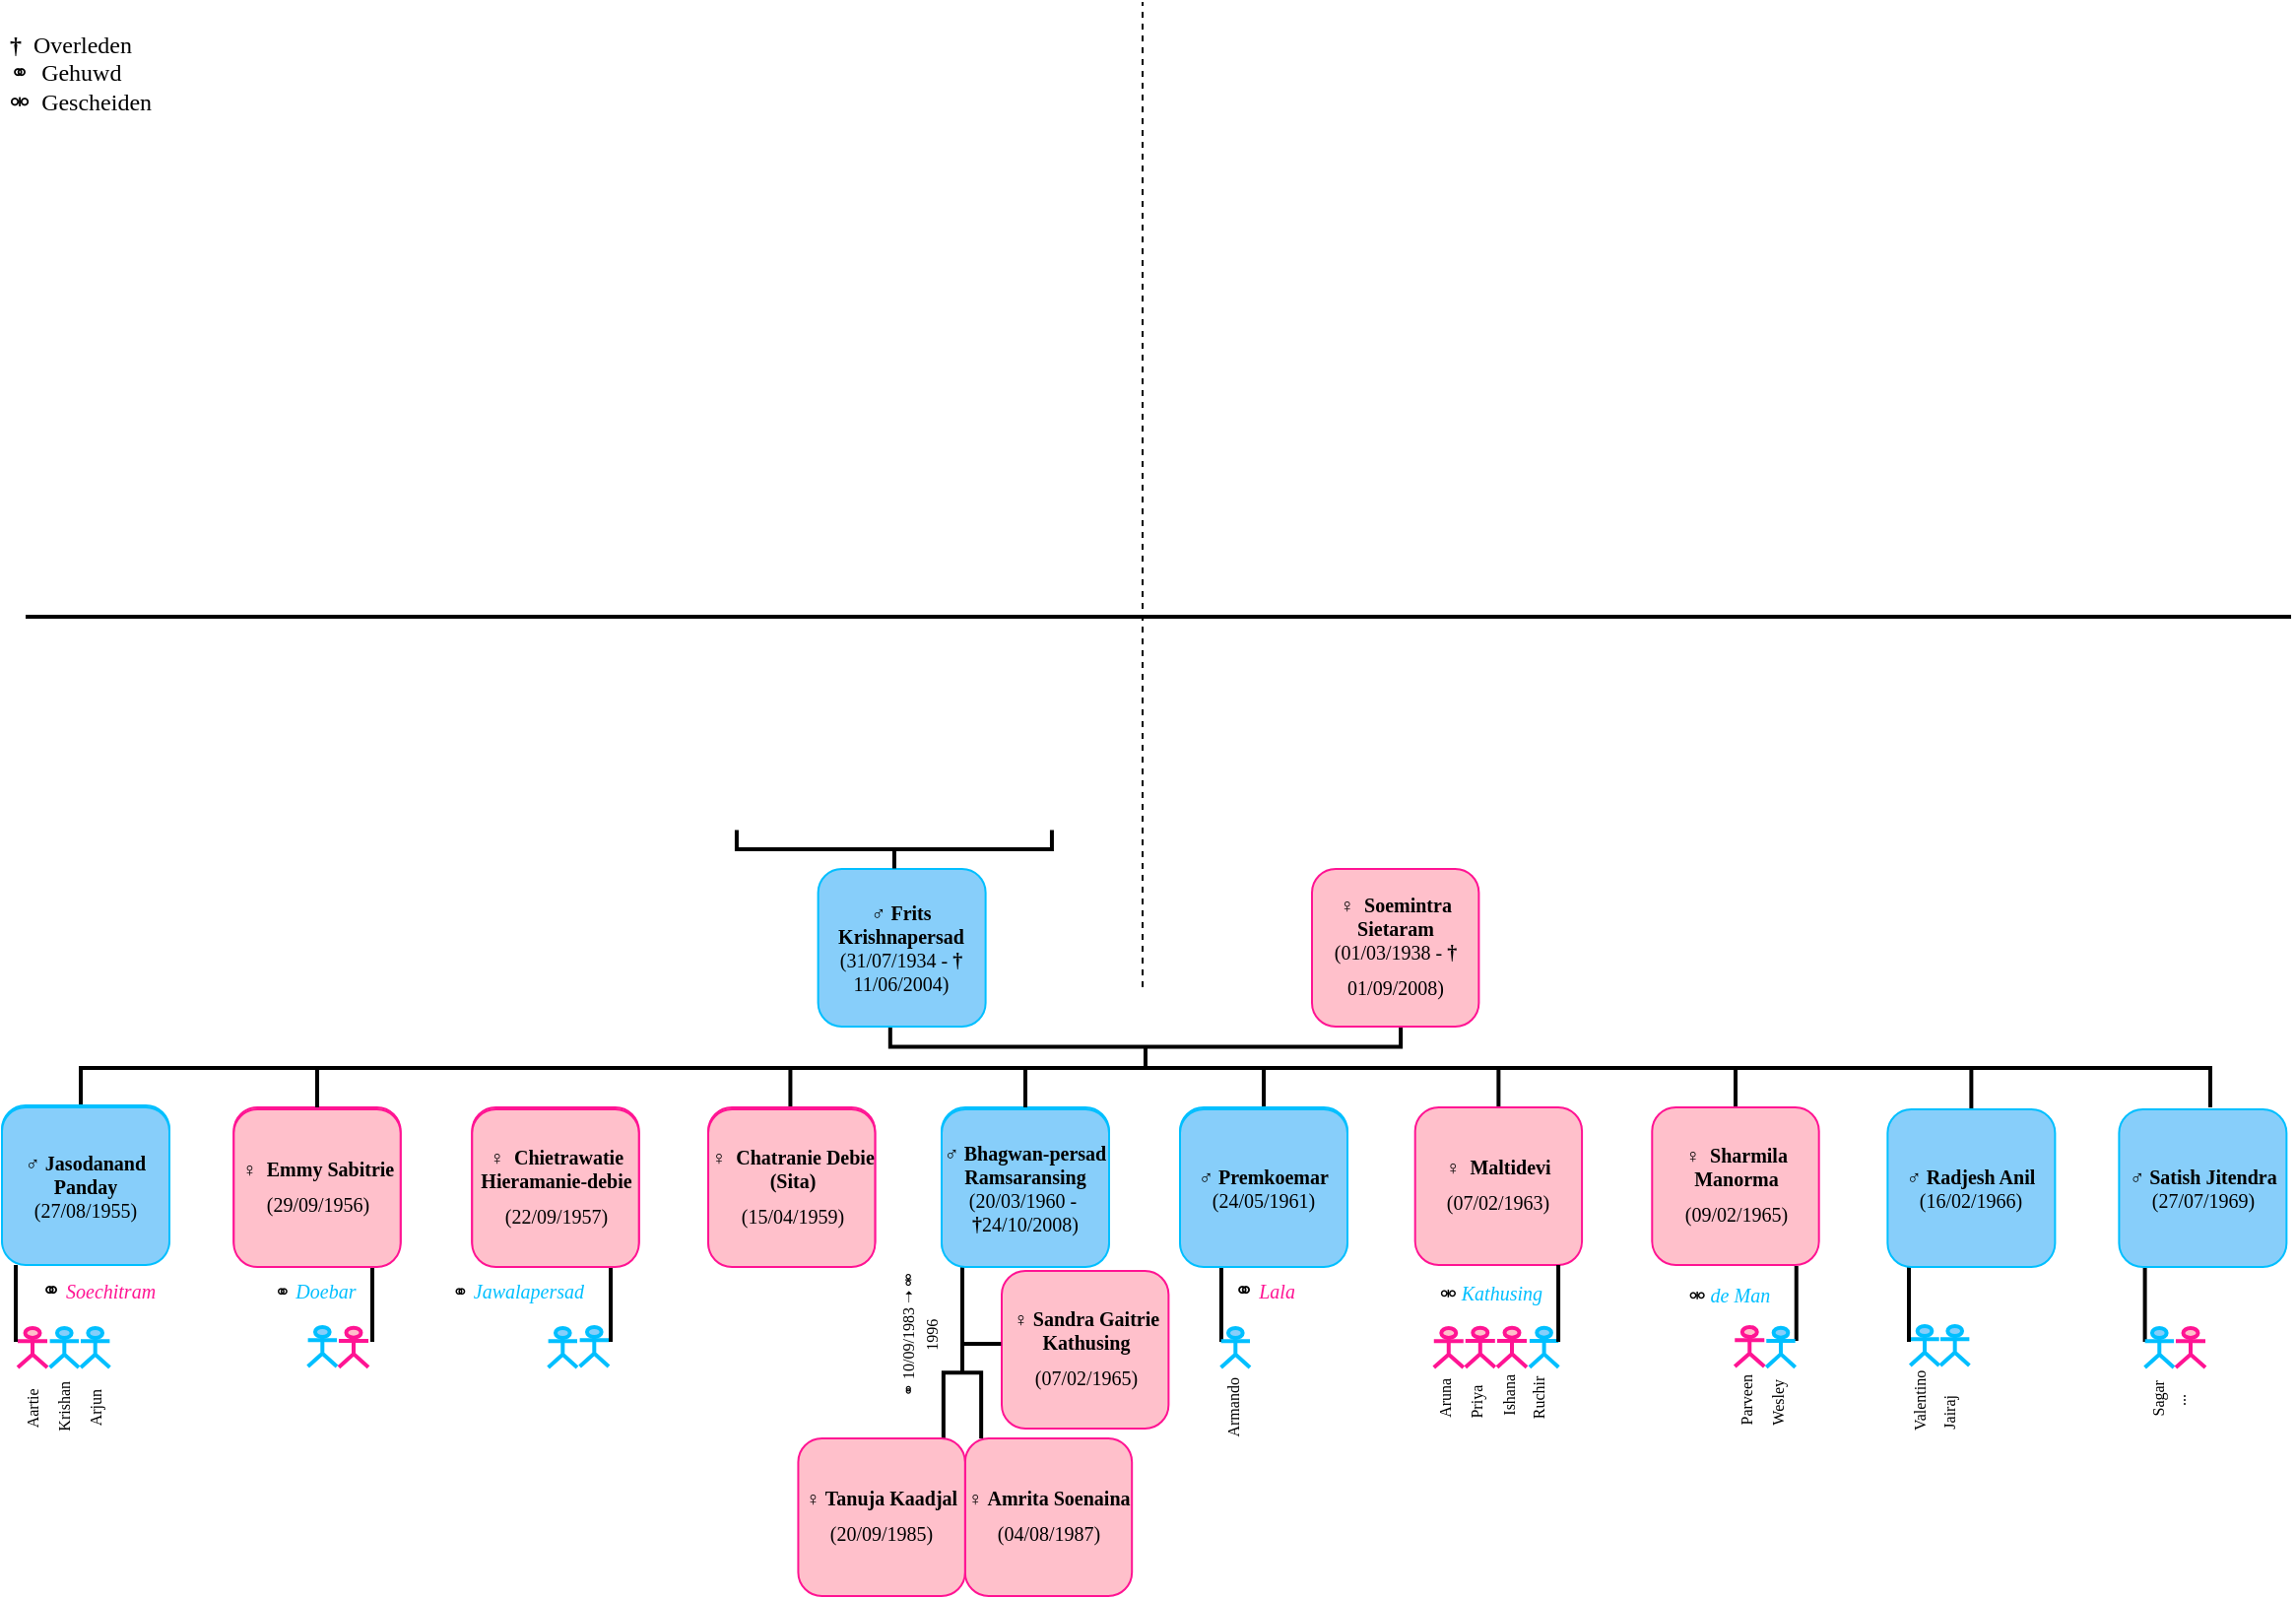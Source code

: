 <mxfile version="20.2.5" type="github">
  <diagram id="rOnu4m4wpNYvQQLBcM4Z" name="Pagina-1">
    <mxGraphModel dx="813" dy="430" grid="1" gridSize="10" guides="1" tooltips="1" connect="1" arrows="1" fold="1" page="1" pageScale="1" pageWidth="1169" pageHeight="827" math="0" shadow="0">
      <root>
        <mxCell id="0" />
        <mxCell id="1" parent="0" />
        <mxCell id="ty9AIXr6qEYBbn31aFN4-2" value="" style="endArrow=none;dashed=1;html=1;rounded=0;startArrow=none;" parent="1" edge="1">
          <mxGeometry width="50" height="50" relative="1" as="geometry">
            <mxPoint x="580" y="500" as="sourcePoint" />
            <mxPoint x="580" as="targetPoint" />
          </mxGeometry>
        </mxCell>
        <mxCell id="msFj-xzoxHvCmX-C848p-1" value="&lt;div&gt;&lt;font style=&quot;font-size: 10px;&quot;&gt;♀ &lt;b&gt;Amrita Soenaina&lt;br&gt;&lt;/b&gt;&lt;/font&gt;&lt;/div&gt;&lt;div&gt;&lt;font style=&quot;font-size: 10px;&quot; size=&quot;3&quot;&gt;(04/08/1987)&lt;/font&gt;&lt;font size=&quot;3&quot;&gt;&lt;i&gt;&lt;br&gt;&lt;/i&gt;&lt;/font&gt;&lt;/div&gt;" style="rounded=1;whiteSpace=wrap;html=1;fillColor=#FFC0CB;strokeColor=#FF1493;fillStyle=auto;fontFamily=Verdana;fontSize=10;fontColor=#000000;" vertex="1" parent="1">
          <mxGeometry x="489.9" y="729" width="84.69" height="80" as="geometry" />
        </mxCell>
        <mxCell id="msFj-xzoxHvCmX-C848p-3" value="&lt;div&gt;&lt;font style=&quot;font-size: 10px;&quot;&gt;♀ &lt;b&gt;Sandra Gaitrie Kathusing&lt;br&gt;&lt;/b&gt;&lt;/font&gt;&lt;/div&gt;&lt;div&gt;&lt;font style=&quot;font-size: 10px;&quot; size=&quot;3&quot;&gt;(07/02/1965)&lt;/font&gt;&lt;font size=&quot;3&quot;&gt;&lt;i&gt;&lt;br&gt;&lt;/i&gt;&lt;/font&gt;&lt;/div&gt;" style="rounded=1;whiteSpace=wrap;html=1;fillColor=#FFC0CB;strokeColor=#FF1493;fillStyle=auto;fontFamily=Verdana;fontSize=10;fontColor=#000000;" vertex="1" parent="1">
          <mxGeometry x="508.5" y="644" width="84.69" height="80" as="geometry" />
        </mxCell>
        <mxCell id="msFj-xzoxHvCmX-C848p-4" value="&lt;div&gt;&lt;font style=&quot;font-size: 10px;&quot; face=&quot;Verdana&quot;&gt;♂ &lt;b&gt;Bhagwan-persad Ramsaransing&lt;/b&gt;&lt;br&gt;&lt;/font&gt;&lt;/div&gt;&lt;div&gt;&lt;font style=&quot;font-size: 10px;&quot; face=&quot;Verdana&quot;&gt;(20/03/1960 -&amp;nbsp; &lt;/font&gt;&lt;font style=&quot;font-size: 10px;&quot; face=&quot;Verdana&quot;&gt;&lt;font style=&quot;font-size: 10px;&quot; size=&quot;3&quot;&gt;&lt;b&gt;†&lt;/b&gt;24/10/2008&lt;/font&gt;)&lt;/font&gt;&lt;/div&gt;" style="rounded=1;whiteSpace=wrap;html=1;fillStyle=auto;strokeColor=#00BFFF;fillColor=#87CEFA;gradientColor=none;fontFamily=Verdana;fontSize=10;fontColor=#000000;" vertex="1" parent="1">
          <mxGeometry x="478" y="561" width="85" height="80" as="geometry" />
        </mxCell>
        <UserObject label="&lt;font style=&quot;font-size: 8px;&quot;&gt;&lt;span lang=&quot;EN-US&quot;&gt;⚭ 10/09/1983 &lt;/span&gt;&lt;span lang=&quot;EN-US&quot;&gt;➝ &lt;/span&gt;&lt;span lang=&quot;EN-US&quot;&gt;&lt;span lang=&quot;EN-US&quot;&gt;⚮ 1996&lt;br&gt;&lt;/span&gt;&lt;/span&gt;&lt;/font&gt;" placeholders="1" name="Variable" id="msFj-xzoxHvCmX-C848p-5">
          <mxCell style="text;html=1;strokeColor=none;fillColor=none;align=center;verticalAlign=middle;whiteSpace=wrap;overflow=hidden;fillStyle=auto;fontFamily=Verdana;fontSize=10;opacity=50;fontColor=#000000;rotation=-90;" vertex="1" parent="1">
            <mxGeometry x="426.34" y="659.5" width="79.16" height="33" as="geometry" />
          </mxCell>
        </UserObject>
        <mxCell id="msFj-xzoxHvCmX-C848p-6" value="&lt;div&gt;&lt;font style=&quot;font-size: 10px;&quot;&gt;♀&amp;nbsp; &lt;b&gt;Emmy Sabitrie&lt;br&gt;&lt;/b&gt;&lt;/font&gt;&lt;/div&gt;&lt;div&gt;&lt;font style=&quot;font-size: 10px;&quot; size=&quot;3&quot;&gt;(29/09/1956)&lt;/font&gt;&lt;font size=&quot;3&quot;&gt;&lt;i&gt;&lt;br&gt;&lt;/i&gt;&lt;/font&gt;&lt;/div&gt;" style="rounded=1;whiteSpace=wrap;html=1;fillColor=#FFC0CB;strokeColor=#FF1493;fillStyle=auto;fontFamily=Verdana;fontSize=10;fontColor=#000000;" vertex="1" parent="1">
          <mxGeometry x="118.66" y="561" width="84.69" height="80" as="geometry" />
        </mxCell>
        <mxCell id="msFj-xzoxHvCmX-C848p-9" value="&lt;div style=&quot;font-size: 12px;&quot; align=&quot;left&quot;&gt;&lt;font style=&quot;font-size: 12px;&quot; face=&quot;Verdana&quot;&gt;&lt;b&gt;†&lt;span style=&quot;&quot;&gt; &lt;/span&gt;&lt;/b&gt;&lt;/font&gt;&lt;font style=&quot;font-size: 12px;&quot;&gt;&lt;span style=&quot;&quot;&gt; &lt;/span&gt;&lt;span style=&quot;white-space: pre;&quot;&gt; &lt;/span&gt;Overleden&lt;/font&gt;&lt;/div&gt;&lt;div style=&quot;font-size: 12px;&quot; align=&quot;left&quot;&gt;&lt;font style=&quot;font-size: 12px;&quot;&gt;&lt;span lang=&quot;EN-US&quot;&gt;⚭&lt;span style=&quot;&quot;&gt; &lt;/span&gt;&lt;/span&gt;&lt;span style=&quot;white-space: pre;&quot;&gt; &lt;/span&gt;Gehuwd&lt;/font&gt;&lt;/div&gt;&lt;div style=&quot;font-size: 12px;&quot; align=&quot;left&quot;&gt;&lt;font style=&quot;font-size: 12px;&quot;&gt;&lt;font style=&quot;font-size: 12px;&quot;&gt;&lt;span lang=&quot;EN-US&quot;&gt;&lt;span lang=&quot;EN-US&quot;&gt;⚮ &lt;/span&gt;&lt;/span&gt;&lt;/font&gt;&lt;span style=&quot;white-space: pre;&quot;&gt; &lt;/span&gt;Gescheiden&lt;br&gt;&lt;/font&gt;&lt;/div&gt;" style="text;html=1;strokeColor=none;fillColor=none;align=left;verticalAlign=middle;whiteSpace=wrap;rounded=0;fillStyle=auto;fontFamily=Verdana;fontSize=8;fontColor=#000000;" vertex="1" parent="1">
          <mxGeometry x="3.01" y="6" width="110.64" height="60" as="geometry" />
        </mxCell>
        <mxCell id="msFj-xzoxHvCmX-C848p-10" value="&lt;div align=&quot;center&quot;&gt;&lt;br&gt;&lt;/div&gt;" style="shape=umlActor;verticalLabelPosition=bottom;verticalAlign=top;html=1;outlineConnect=0;fillStyle=auto;fontFamily=Verdana;fontSize=10;fontColor=#000000;strokeColor=#00BFFF;strokeWidth=2;fillColor=#87CEFA;gradientColor=none;align=center;" vertex="1" parent="1">
          <mxGeometry x="969.66" y="672" width="14.69" height="20" as="geometry" />
        </mxCell>
        <mxCell id="msFj-xzoxHvCmX-C848p-12" value="" style="shape=umlActor;verticalLabelPosition=bottom;verticalAlign=top;html=1;outlineConnect=0;fillStyle=auto;fontFamily=Verdana;fontSize=10;fontColor=#000000;strokeColor=#FF1493;strokeWidth=2;fillColor=#FFC0CB;gradientColor=none;" vertex="1" parent="1">
          <mxGeometry x="880.63" y="672.5" width="15.01" height="20" as="geometry" />
        </mxCell>
        <mxCell id="msFj-xzoxHvCmX-C848p-13" value="" style="strokeWidth=2;html=1;shape=mxgraph.flowchart.annotation_2;align=left;labelPosition=right;pointerEvents=1;fillStyle=auto;fontFamily=Verdana;fontSize=10;fillColor=#87CEFA;gradientColor=none;rotation=-90;" vertex="1" parent="1">
          <mxGeometry x="571.72" y="400.72" width="19.52" height="259.15" as="geometry" />
        </mxCell>
        <mxCell id="msFj-xzoxHvCmX-C848p-14" value="" style="line;strokeWidth=2;direction=south;html=1;fillStyle=auto;fontFamily=Verdana;fontSize=10;fillColor=#87CEFA;gradientColor=none;fontColor=#000000;" vertex="1" parent="1">
          <mxGeometry x="36.0" y="540" width="10" height="21" as="geometry" />
        </mxCell>
        <mxCell id="msFj-xzoxHvCmX-C848p-17" value="" style="line;strokeWidth=2;html=1;fillStyle=auto;fontFamily=Verdana;fontSize=10;fillColor=#87CEFA;gradientColor=none;" vertex="1" parent="1">
          <mxGeometry x="41" y="539" width="1080" height="4" as="geometry" />
        </mxCell>
        <mxCell id="msFj-xzoxHvCmX-C848p-18" value="&lt;div&gt;&lt;font style=&quot;font-size: 10px;&quot; face=&quot;Verdana&quot;&gt;♂ &lt;b&gt;Jasodanand Panday&lt;/b&gt;&lt;br&gt;&lt;/font&gt;&lt;/div&gt;&lt;div&gt;&lt;font style=&quot;font-size: 10px;&quot; face=&quot;Verdana&quot;&gt;(27/08/1955&lt;/font&gt;&lt;font style=&quot;font-size: 10px;&quot; face=&quot;Verdana&quot;&gt;)&lt;/font&gt;&lt;/div&gt;" style="rounded=1;whiteSpace=wrap;html=1;fillStyle=auto;strokeColor=#00BFFF;fillColor=#87CEFA;gradientColor=none;fontFamily=Verdana;fontSize=10;fontColor=#000000;" vertex="1" parent="1">
          <mxGeometry x="1.0" y="560" width="85" height="80" as="geometry" />
        </mxCell>
        <mxCell id="msFj-xzoxHvCmX-C848p-19" value="" style="line;strokeWidth=2;direction=south;html=1;fillStyle=auto;fontFamily=Verdana;fontSize=10;fillColor=#87CEFA;gradientColor=none;fontColor=#000000;" vertex="1" parent="1">
          <mxGeometry x="1117" y="540" width="10" height="21" as="geometry" />
        </mxCell>
        <mxCell id="msFj-xzoxHvCmX-C848p-20" value="" style="line;strokeWidth=2;direction=south;html=1;fillStyle=auto;fontFamily=Verdana;fontSize=10;fillColor=#87CEFA;gradientColor=none;fontColor=#000000;" vertex="1" parent="1">
          <mxGeometry x="156" y="540" width="10" height="21" as="geometry" />
        </mxCell>
        <mxCell id="msFj-xzoxHvCmX-C848p-21" value="" style="line;strokeWidth=2;direction=south;html=1;fillStyle=auto;fontFamily=Verdana;fontSize=10;fillColor=#87CEFA;gradientColor=none;fontColor=#000000;" vertex="1" parent="1">
          <mxGeometry x="275" y="601" width="10" height="21" as="geometry" />
        </mxCell>
        <mxCell id="msFj-xzoxHvCmX-C848p-22" value="&lt;div&gt;&lt;font style=&quot;font-size: 10px;&quot;&gt;♀&amp;nbsp; &lt;b&gt;Chietrawatie Hieramanie-debie&lt;br&gt;&lt;/b&gt;&lt;/font&gt;&lt;/div&gt;&lt;div&gt;&lt;font style=&quot;font-size: 10px;&quot; size=&quot;3&quot;&gt;(22/09/1957)&lt;/font&gt;&lt;font size=&quot;3&quot;&gt;&lt;i&gt;&lt;br&gt;&lt;/i&gt;&lt;/font&gt;&lt;/div&gt;" style="rounded=1;whiteSpace=wrap;html=1;fillColor=#FFC0CB;strokeColor=#FF1493;fillStyle=auto;fontFamily=Verdana;fontSize=10;fontColor=#000000;" vertex="1" parent="1">
          <mxGeometry x="239.65" y="561" width="84.69" height="80" as="geometry" />
        </mxCell>
        <mxCell id="msFj-xzoxHvCmX-C848p-23" value="" style="line;strokeWidth=2;direction=south;html=1;fillStyle=auto;fontFamily=Verdana;fontSize=10;fillColor=#87CEFA;gradientColor=none;fontColor=#000000;" vertex="1" parent="1">
          <mxGeometry x="396.21" y="542" width="10" height="21" as="geometry" />
        </mxCell>
        <mxCell id="msFj-xzoxHvCmX-C848p-24" value="&lt;div&gt;&lt;font style=&quot;font-size: 10px;&quot;&gt;♀&amp;nbsp; &lt;b&gt;Chatranie Debie (Sita)&lt;br&gt;&lt;/b&gt;&lt;/font&gt;&lt;/div&gt;&lt;div&gt;&lt;font style=&quot;font-size: 10px;&quot; size=&quot;3&quot;&gt;(15/04/1959)&lt;/font&gt;&lt;font size=&quot;3&quot;&gt;&lt;i&gt;&lt;br&gt;&lt;/i&gt;&lt;/font&gt;&lt;/div&gt;" style="rounded=1;whiteSpace=wrap;html=1;fillColor=#FFC0CB;strokeColor=#FF1493;fillStyle=auto;fontFamily=Verdana;fontSize=10;fontColor=#000000;" vertex="1" parent="1">
          <mxGeometry x="359.52" y="561" width="84.69" height="80" as="geometry" />
        </mxCell>
        <mxCell id="msFj-xzoxHvCmX-C848p-25" value="" style="line;strokeWidth=2;direction=south;html=1;fillStyle=auto;fontFamily=Verdana;fontSize=10;fillColor=#87CEFA;gradientColor=none;fontColor=#000000;" vertex="1" parent="1">
          <mxGeometry x="515.5" y="540" width="10" height="21" as="geometry" />
        </mxCell>
        <mxCell id="msFj-xzoxHvCmX-C848p-26" value="" style="line;strokeWidth=2;direction=south;html=1;fillStyle=auto;fontFamily=Verdana;fontSize=10;fillColor=#87CEFA;gradientColor=none;fontColor=#000000;" vertex="1" parent="1">
          <mxGeometry x="636.5" y="542" width="10" height="21" as="geometry" />
        </mxCell>
        <mxCell id="msFj-xzoxHvCmX-C848p-27" value="&lt;div&gt;&lt;font style=&quot;font-size: 10px;&quot; face=&quot;Verdana&quot;&gt;♂ &lt;b&gt;Premkoemar&lt;/b&gt;&lt;br&gt;&lt;/font&gt;&lt;/div&gt;&lt;div&gt;&lt;font style=&quot;font-size: 10px;&quot; face=&quot;Verdana&quot;&gt;(24/05/1961&lt;/font&gt;&lt;font style=&quot;font-size: 10px;&quot; face=&quot;Verdana&quot;&gt;)&lt;/font&gt;&lt;/div&gt;" style="rounded=1;whiteSpace=wrap;html=1;fillStyle=auto;strokeColor=#00BFFF;fillColor=#87CEFA;gradientColor=none;fontFamily=Verdana;fontSize=10;fontColor=#000000;" vertex="1" parent="1">
          <mxGeometry x="599" y="561" width="85" height="80" as="geometry" />
        </mxCell>
        <mxCell id="msFj-xzoxHvCmX-C848p-28" value="" style="line;strokeWidth=2;direction=south;html=1;fillStyle=auto;fontFamily=Verdana;fontSize=10;fillColor=#87CEFA;gradientColor=none;fontColor=#000000;" vertex="1" parent="1">
          <mxGeometry x="755.69" y="541" width="10" height="21" as="geometry" />
        </mxCell>
        <mxCell id="msFj-xzoxHvCmX-C848p-30" value="&lt;div&gt;&lt;font style=&quot;font-size: 10px;&quot;&gt;♀&amp;nbsp; &lt;b&gt;Maltidevi&lt;br&gt;&lt;/b&gt;&lt;/font&gt;&lt;/div&gt;&lt;div&gt;&lt;font style=&quot;font-size: 10px;&quot; size=&quot;3&quot;&gt;(07/02/1963)&lt;/font&gt;&lt;font size=&quot;3&quot;&gt;&lt;i&gt;&lt;br&gt;&lt;/i&gt;&lt;/font&gt;&lt;/div&gt;" style="rounded=1;whiteSpace=wrap;html=1;fillColor=#FFC0CB;strokeColor=#FF1493;fillStyle=auto;fontFamily=Verdana;fontSize=10;fontColor=#000000;" vertex="1" parent="1">
          <mxGeometry x="718.35" y="561" width="84.69" height="80" as="geometry" />
        </mxCell>
        <mxCell id="msFj-xzoxHvCmX-C848p-32" value="" style="line;strokeWidth=2;direction=south;html=1;fillStyle=auto;fontFamily=Verdana;fontSize=10;fillColor=#87CEFA;gradientColor=none;fontColor=#000000;" vertex="1" parent="1">
          <mxGeometry x="876" y="540" width="10" height="21" as="geometry" />
        </mxCell>
        <mxCell id="msFj-xzoxHvCmX-C848p-34" value="" style="line;strokeWidth=2;direction=south;html=1;fillStyle=auto;fontFamily=Verdana;fontSize=10;fillColor=#87CEFA;gradientColor=none;fontColor=#000000;" vertex="1" parent="1">
          <mxGeometry x="995.69" y="541" width="10" height="21" as="geometry" />
        </mxCell>
        <mxCell id="msFj-xzoxHvCmX-C848p-35" value="" style="line;strokeWidth=2;direction=south;html=1;fillStyle=auto;fontFamily=Verdana;fontSize=10;fillColor=#87CEFA;gradientColor=none;fontColor=#000000;" vertex="1" parent="1">
          <mxGeometry x="1083.8" y="641" width="10" height="39" as="geometry" />
        </mxCell>
        <mxCell id="msFj-xzoxHvCmX-C848p-36" value="&lt;div align=&quot;center&quot;&gt;&lt;br&gt;&lt;/div&gt;" style="shape=umlActor;verticalLabelPosition=bottom;verticalAlign=top;html=1;outlineConnect=0;fillStyle=auto;fontFamily=Verdana;fontSize=10;fontColor=#000000;strokeColor=#00BFFF;strokeWidth=2;fillColor=#87CEFA;gradientColor=none;align=center;" vertex="1" parent="1">
          <mxGeometry x="1088.8" y="673" width="14.69" height="20" as="geometry" />
        </mxCell>
        <mxCell id="msFj-xzoxHvCmX-C848p-37" value="" style="shape=umlActor;verticalLabelPosition=bottom;verticalAlign=top;html=1;outlineConnect=0;fillStyle=auto;fontFamily=Verdana;fontSize=10;fontColor=#000000;strokeColor=#FF1493;strokeWidth=2;fillColor=#FFC0CB;gradientColor=none;" vertex="1" parent="1">
          <mxGeometry x="1104.49" y="673" width="15.01" height="20" as="geometry" />
        </mxCell>
        <mxCell id="msFj-xzoxHvCmX-C848p-39" value="" style="shape=umlActor;verticalLabelPosition=bottom;verticalAlign=top;html=1;outlineConnect=0;fillStyle=auto;fontFamily=Verdana;fontSize=10;fontColor=#000000;strokeColor=#FF1493;strokeWidth=2;fillColor=#FFC0CB;gradientColor=none;" vertex="1" parent="1">
          <mxGeometry x="743.89" y="672.85" width="15.01" height="20" as="geometry" />
        </mxCell>
        <mxCell id="msFj-xzoxHvCmX-C848p-40" value="" style="shape=umlActor;verticalLabelPosition=bottom;verticalAlign=top;html=1;outlineConnect=0;fillStyle=auto;fontFamily=Verdana;fontSize=10;fontColor=#000000;strokeColor=#FF1493;strokeWidth=2;fillColor=#FFC0CB;gradientColor=none;" vertex="1" parent="1">
          <mxGeometry x="727.88" y="673" width="15.01" height="20" as="geometry" />
        </mxCell>
        <mxCell id="msFj-xzoxHvCmX-C848p-41" value="" style="shape=umlActor;verticalLabelPosition=bottom;verticalAlign=top;html=1;outlineConnect=0;fillStyle=auto;fontFamily=Verdana;fontSize=10;fontColor=#000000;strokeColor=#FF1493;strokeWidth=2;fillColor=#FFC0CB;gradientColor=none;" vertex="1" parent="1">
          <mxGeometry x="760" y="672.85" width="15.01" height="20" as="geometry" />
        </mxCell>
        <mxCell id="msFj-xzoxHvCmX-C848p-42" value="&lt;div align=&quot;center&quot;&gt;&lt;br&gt;&lt;/div&gt;" style="shape=umlActor;verticalLabelPosition=bottom;verticalAlign=top;html=1;outlineConnect=0;fillStyle=auto;fontFamily=Verdana;fontSize=10;fontColor=#000000;strokeColor=#00BFFF;strokeWidth=2;fillColor=#87CEFA;gradientColor=none;align=center;" vertex="1" parent="1">
          <mxGeometry x="776.46" y="672.85" width="14.69" height="20" as="geometry" />
        </mxCell>
        <mxCell id="msFj-xzoxHvCmX-C848p-43" value="Priya" style="text;html=1;strokeColor=none;fillColor=none;align=center;verticalAlign=middle;whiteSpace=wrap;rounded=0;fillStyle=auto;fontFamily=Verdana;fontSize=8;fontColor=#000000;rotation=-90;" vertex="1" parent="1">
          <mxGeometry x="729.31" y="701" width="40" height="18" as="geometry" />
        </mxCell>
        <mxCell id="msFj-xzoxHvCmX-C848p-44" value="Ishana" style="text;html=1;strokeColor=none;fillColor=none;align=center;verticalAlign=middle;whiteSpace=wrap;rounded=0;fillStyle=auto;fontFamily=Verdana;fontSize=8;fontColor=#000000;rotation=-90;" vertex="1" parent="1">
          <mxGeometry x="745.89" y="698" width="40" height="18" as="geometry" />
        </mxCell>
        <mxCell id="msFj-xzoxHvCmX-C848p-45" value="Ruchir" style="text;html=1;strokeColor=none;fillColor=none;align=center;verticalAlign=middle;whiteSpace=wrap;rounded=0;fillStyle=auto;fontFamily=Verdana;fontSize=8;fontColor=#000000;rotation=-90;" vertex="1" parent="1">
          <mxGeometry x="761.21" y="699" width="40" height="18" as="geometry" />
        </mxCell>
        <mxCell id="msFj-xzoxHvCmX-C848p-46" value="Aruna" style="text;html=1;strokeColor=none;fillColor=none;align=center;verticalAlign=middle;whiteSpace=wrap;rounded=0;fillStyle=auto;fontFamily=Verdana;fontSize=8;fontColor=#000000;rotation=-90;" vertex="1" parent="1">
          <mxGeometry x="713.38" y="699" width="40" height="18" as="geometry" />
        </mxCell>
        <mxCell id="msFj-xzoxHvCmX-C848p-47" value="Sagar" style="text;html=1;strokeColor=none;fillColor=none;align=center;verticalAlign=middle;whiteSpace=wrap;rounded=0;fillStyle=auto;fontFamily=Verdana;fontSize=8;fontColor=#000000;rotation=-90;" vertex="1" parent="1">
          <mxGeometry x="1075.15" y="699.5" width="40" height="18" as="geometry" />
        </mxCell>
        <mxCell id="msFj-xzoxHvCmX-C848p-49" value="..." style="text;html=1;strokeColor=none;fillColor=none;align=center;verticalAlign=middle;whiteSpace=wrap;rounded=0;fillStyle=auto;fontFamily=Verdana;fontSize=8;fontColor=#000000;rotation=-90;" vertex="1" parent="1">
          <mxGeometry x="1085.99" y="700.5" width="40" height="18" as="geometry" />
        </mxCell>
        <mxCell id="msFj-xzoxHvCmX-C848p-53" value="" style="line;strokeWidth=2;html=1;fillStyle=auto;fontFamily=Verdana;fontSize=10;fillColor=#87CEFA;gradientColor=none;" vertex="1" parent="1">
          <mxGeometry x="13.01" y="310" width="1150" height="4" as="geometry" />
        </mxCell>
        <mxCell id="msFj-xzoxHvCmX-C848p-57" value="&lt;div&gt;&lt;font style=&quot;font-size: 10px;&quot; face=&quot;Verdana&quot;&gt;♂ &lt;b&gt;Frits Krishnapersad&lt;/b&gt;&lt;br&gt;&lt;/font&gt;&lt;/div&gt;&lt;div&gt;&lt;font style=&quot;font-size: 10px;&quot; face=&quot;Verdana&quot;&gt;(31/07/1934 - &lt;/font&gt;&lt;font style=&quot;font-size: 10px;&quot; face=&quot;Verdana&quot;&gt;&lt;font style=&quot;font-size: 10px;&quot; size=&quot;3&quot;&gt;&lt;b&gt;† &lt;/b&gt;11/06/2004&lt;/font&gt;)&lt;/font&gt;&lt;/div&gt;" style="rounded=1;whiteSpace=wrap;html=1;fillStyle=auto;strokeColor=#00BFFF;fillColor=#87CEFA;gradientColor=none;fontFamily=Verdana;fontSize=10;fontColor=#000000;" vertex="1" parent="1">
          <mxGeometry x="415.31" y="440" width="85" height="80" as="geometry" />
        </mxCell>
        <mxCell id="msFj-xzoxHvCmX-C848p-58" value="&lt;div&gt;&lt;font style=&quot;font-size: 10px;&quot;&gt;♀&amp;nbsp; &lt;b&gt;Soemintra&lt;/b&gt;&lt;/font&gt;&lt;/div&gt;&lt;div&gt;&lt;font style=&quot;font-size: 10px;&quot;&gt;&lt;b&gt;Sietaram&lt;br&gt;&lt;/b&gt;&lt;/font&gt;&lt;/div&gt;&lt;div&gt;&lt;font style=&quot;font-size: 10px;&quot; size=&quot;3&quot;&gt;(01/03/1938 - &lt;/font&gt;&lt;font style=&quot;font-size: 10px;&quot; size=&quot;3&quot;&gt;&lt;font style=&quot;font-size: 10px;&quot; face=&quot;Verdana&quot;&gt;&lt;font style=&quot;font-size: 10px;&quot; size=&quot;3&quot;&gt;&lt;b&gt;† &lt;/b&gt;&lt;/font&gt;&lt;/font&gt;&lt;/font&gt;&lt;font style=&quot;font-size: 10px;&quot; size=&quot;3&quot;&gt;01/09/2008)&lt;/font&gt;&lt;font size=&quot;3&quot;&gt;&lt;i&gt;&lt;br&gt;&lt;/i&gt;&lt;/font&gt;&lt;/div&gt;" style="rounded=1;whiteSpace=wrap;html=1;fillColor=#FFC0CB;strokeColor=#FF1493;fillStyle=auto;fontFamily=Verdana;fontSize=10;fontColor=#000000;" vertex="1" parent="1">
          <mxGeometry x="666" y="440" width="84.69" height="80" as="geometry" />
        </mxCell>
        <mxCell id="msFj-xzoxHvCmX-C848p-62" value="" style="line;strokeWidth=2;direction=south;html=1;fillStyle=auto;fontFamily=Verdana;fontSize=10;fillColor=#87CEFA;gradientColor=none;fontColor=#000000;" vertex="1" parent="1">
          <mxGeometry x="483.5" y="641" width="10" height="39" as="geometry" />
        </mxCell>
        <mxCell id="msFj-xzoxHvCmX-C848p-63" value="" style="line;strokeWidth=2;direction=south;html=1;fillStyle=auto;fontFamily=Verdana;fontSize=10;fillColor=#87CEFA;gradientColor=none;fontColor=#000000;rotation=90;" vertex="1" parent="1">
          <mxGeometry x="493.44" y="671.25" width="10" height="19.5" as="geometry" />
        </mxCell>
        <mxCell id="msFj-xzoxHvCmX-C848p-66" value="" style="strokeWidth=2;html=1;shape=mxgraph.flowchart.annotation_2;align=left;labelPosition=right;pointerEvents=1;fillStyle=auto;fontFamily=Verdana;fontSize=10;fillColor=#87CEFA;gradientColor=none;rotation=90;" vertex="1" parent="1">
          <mxGeometry x="455.02" y="686" width="66.96" height="19.15" as="geometry" />
        </mxCell>
        <mxCell id="msFj-xzoxHvCmX-C848p-67" value="" style="line;strokeWidth=2;direction=south;html=1;fillStyle=auto;fontFamily=Verdana;fontSize=10;fillColor=#87CEFA;gradientColor=none;fontColor=#000000;" vertex="1" parent="1">
          <mxGeometry x="786.04" y="641" width="10" height="39" as="geometry" />
        </mxCell>
        <mxCell id="msFj-xzoxHvCmX-C848p-68" value="" style="line;strokeWidth=2;direction=south;html=1;fillStyle=auto;fontFamily=Verdana;fontSize=10;fillColor=#87CEFA;gradientColor=none;fontColor=#000000;" vertex="1" parent="1">
          <mxGeometry x="964" y="642" width="10" height="38" as="geometry" />
        </mxCell>
        <mxCell id="msFj-xzoxHvCmX-C848p-69" value="&lt;div align=&quot;center&quot;&gt;&lt;br&gt;&lt;/div&gt;" style="shape=umlActor;verticalLabelPosition=bottom;verticalAlign=top;html=1;outlineConnect=0;fillStyle=auto;fontFamily=Verdana;fontSize=10;fontColor=#000000;strokeColor=#00BFFF;strokeWidth=2;fillColor=#87CEFA;gradientColor=none;align=center;" vertex="1" parent="1">
          <mxGeometry x="985" y="672" width="14.69" height="20" as="geometry" />
        </mxCell>
        <UserObject label="&lt;font color=&quot;#000000&quot;&gt;&lt;span lang=&quot;EN-US&quot;&gt;&lt;span lang=&quot;EN-US&quot;&gt;⚮&lt;/span&gt;&lt;/span&gt;&lt;span lang=&quot;EN-US&quot;&gt;&lt;/span&gt;&lt;/font&gt; &lt;i&gt;&lt;font color=&quot;#00BFFF&quot;&gt;Kathusing&lt;/font&gt;&lt;/i&gt;" placeholders="1" name="Variable" id="msFj-xzoxHvCmX-C848p-72">
          <mxCell style="text;html=1;strokeColor=none;fillColor=none;align=center;verticalAlign=middle;whiteSpace=wrap;overflow=hidden;fillStyle=auto;fontFamily=Verdana;fontSize=10;opacity=50;fontColor=#FF1493;" vertex="1" parent="1">
            <mxGeometry x="724.29" y="641" width="66.21" height="28" as="geometry" />
          </mxCell>
        </UserObject>
        <mxCell id="msFj-xzoxHvCmX-C848p-73" value="" style="line;strokeWidth=2;direction=south;html=1;fillStyle=auto;fontFamily=Verdana;fontSize=10;fillColor=#87CEFA;gradientColor=none;fontColor=#000000;" vertex="1" parent="1">
          <mxGeometry x="906.87" y="641.5" width="10" height="38" as="geometry" />
        </mxCell>
        <UserObject label="&lt;font color=&quot;#000000&quot;&gt;&lt;span lang=&quot;EN-US&quot;&gt;&lt;span lang=&quot;EN-US&quot;&gt;⚮&lt;/span&gt;&lt;/span&gt;&lt;span lang=&quot;EN-US&quot;&gt;&lt;/span&gt;&lt;/font&gt; &lt;i&gt;&lt;font color=&quot;#00BFFF&quot;&gt;de Man&lt;br&gt;&lt;/font&gt;&lt;/i&gt;" placeholders="1" name="Variable" id="msFj-xzoxHvCmX-C848p-74">
          <mxCell style="text;html=1;strokeColor=none;fillColor=none;align=center;verticalAlign=middle;whiteSpace=wrap;overflow=hidden;fillStyle=auto;fontFamily=Verdana;fontSize=10;opacity=50;fontColor=#FF1493;" vertex="1" parent="1">
            <mxGeometry x="845.12" y="641.5" width="66.21" height="28" as="geometry" />
          </mxCell>
        </UserObject>
        <mxCell id="msFj-xzoxHvCmX-C848p-75" value="&lt;div align=&quot;center&quot;&gt;&lt;br&gt;&lt;/div&gt;" style="shape=umlActor;verticalLabelPosition=bottom;verticalAlign=top;html=1;outlineConnect=0;fillStyle=auto;fontFamily=Verdana;fontSize=10;fontColor=#000000;strokeColor=#00BFFF;strokeWidth=2;fillColor=#87CEFA;gradientColor=none;align=center;" vertex="1" parent="1">
          <mxGeometry x="896.64" y="672.85" width="14.69" height="20" as="geometry" />
        </mxCell>
        <mxCell id="msFj-xzoxHvCmX-C848p-78" value="Valentino" style="text;html=1;strokeColor=none;fillColor=none;align=center;verticalAlign=middle;whiteSpace=wrap;rounded=0;fillStyle=auto;fontFamily=Verdana;fontSize=8;fontColor=#000000;rotation=-90;" vertex="1" parent="1">
          <mxGeometry x="954.69" y="701" width="40" height="18" as="geometry" />
        </mxCell>
        <mxCell id="msFj-xzoxHvCmX-C848p-79" value="Jairaj" style="text;html=1;strokeColor=none;fillColor=none;align=center;verticalAlign=middle;whiteSpace=wrap;rounded=0;fillStyle=auto;fontFamily=Verdana;fontSize=8;fontColor=#000000;rotation=-90;" vertex="1" parent="1">
          <mxGeometry x="969.66" y="707" width="40" height="18" as="geometry" />
        </mxCell>
        <mxCell id="msFj-xzoxHvCmX-C848p-80" value="Parveen" style="text;html=1;strokeColor=none;fillColor=none;align=center;verticalAlign=middle;whiteSpace=wrap;rounded=0;fillStyle=auto;fontFamily=Verdana;fontSize=8;fontColor=#000000;rotation=-90;" vertex="1" parent="1">
          <mxGeometry x="865.87" y="700.5" width="40" height="18" as="geometry" />
        </mxCell>
        <mxCell id="msFj-xzoxHvCmX-C848p-81" value="Wesley" style="text;html=1;strokeColor=none;fillColor=none;align=center;verticalAlign=middle;whiteSpace=wrap;rounded=0;fillStyle=auto;fontFamily=Verdana;fontSize=8;fontColor=#000000;rotation=-90;" vertex="1" parent="1">
          <mxGeometry x="882.63" y="702" width="40" height="18" as="geometry" />
        </mxCell>
        <mxCell id="msFj-xzoxHvCmX-C848p-82" value="" style="line;strokeWidth=2;direction=south;html=1;fillStyle=auto;fontFamily=Verdana;fontSize=10;fillColor=#87CEFA;gradientColor=none;fontColor=#000000;" vertex="1" parent="1">
          <mxGeometry x="614.96" y="641" width="10" height="39" as="geometry" />
        </mxCell>
        <UserObject label="&lt;span lang=&quot;EN-US&quot;&gt;&lt;font style=&quot;font-size: 12px;&quot;&gt;&lt;span lang=&quot;EN-US&quot;&gt;⚭&lt;span style=&quot;&quot;&gt;&lt;/span&gt;&lt;/span&gt;&lt;/font&gt; &lt;font color=&quot;#FF1493&quot;&gt;&lt;i&gt;Lala&lt;/i&gt;&lt;/font&gt;&lt;/span&gt;" placeholders="1" name="Variable" id="msFj-xzoxHvCmX-C848p-83">
          <mxCell style="text;html=1;strokeColor=none;fillColor=none;align=center;verticalAlign=middle;whiteSpace=wrap;overflow=hidden;fillStyle=auto;fontFamily=Verdana;fontSize=10;opacity=50;fontColor=#000000;" vertex="1" parent="1">
            <mxGeometry x="591.5" y="640" width="100" height="28" as="geometry" />
          </mxCell>
        </UserObject>
        <mxCell id="msFj-xzoxHvCmX-C848p-84" value="&lt;div align=&quot;center&quot;&gt;&lt;br&gt;&lt;/div&gt;" style="shape=umlActor;verticalLabelPosition=bottom;verticalAlign=top;html=1;outlineConnect=0;fillStyle=auto;fontFamily=Verdana;fontSize=10;fontColor=#000000;strokeColor=#00BFFF;strokeWidth=2;fillColor=#87CEFA;gradientColor=none;align=center;" vertex="1" parent="1">
          <mxGeometry x="619.81" y="673" width="14.69" height="20" as="geometry" />
        </mxCell>
        <mxCell id="msFj-xzoxHvCmX-C848p-85" value="Armando" style="text;html=1;strokeColor=none;fillColor=none;align=center;verticalAlign=middle;whiteSpace=wrap;rounded=0;fillStyle=auto;fontFamily=Verdana;fontSize=8;fontColor=#000000;rotation=-90;" vertex="1" parent="1">
          <mxGeometry x="606.15" y="704" width="40" height="18" as="geometry" />
        </mxCell>
        <UserObject label="&lt;span lang=&quot;EN-US&quot;&gt;⚭ &lt;font color=&quot;#00BFFF&quot;&gt;&lt;i&gt;Jawalapersad&lt;/i&gt;&lt;/font&gt;&lt;/span&gt;&lt;span lang=&quot;EN-US&quot;&gt;&lt;br&gt;&lt;/span&gt;" placeholders="1" name="Variable" id="msFj-xzoxHvCmX-C848p-86">
          <mxCell style="text;html=1;strokeColor=none;fillColor=none;align=center;verticalAlign=middle;whiteSpace=wrap;overflow=hidden;fillStyle=auto;fontFamily=Verdana;fontSize=10;opacity=50;fontColor=#000000;" vertex="1" parent="1">
            <mxGeometry x="213.32" y="644.85" width="99.68" height="18.3" as="geometry" />
          </mxCell>
        </UserObject>
        <mxCell id="msFj-xzoxHvCmX-C848p-87" value="" style="line;strokeWidth=2;direction=south;html=1;fillStyle=auto;fontFamily=Verdana;fontSize=10;fillColor=#87CEFA;gradientColor=none;fontColor=#000000;" vertex="1" parent="1">
          <mxGeometry x="305.0" y="641" width="10" height="39" as="geometry" />
        </mxCell>
        <mxCell id="msFj-xzoxHvCmX-C848p-89" value="" style="line;strokeWidth=2;direction=south;html=1;fillStyle=auto;fontFamily=Verdana;fontSize=10;fillColor=#87CEFA;gradientColor=none;fontColor=#000000;" vertex="1" parent="1">
          <mxGeometry x="184.0" y="641" width="10" height="39" as="geometry" />
        </mxCell>
        <mxCell id="msFj-xzoxHvCmX-C848p-90" value="" style="line;strokeWidth=2;direction=south;html=1;fillStyle=auto;fontFamily=Verdana;fontSize=10;fillColor=#87CEFA;gradientColor=none;fontColor=#000000;" vertex="1" parent="1">
          <mxGeometry x="3.01" y="641" width="10" height="39" as="geometry" />
        </mxCell>
        <mxCell id="msFj-xzoxHvCmX-C848p-91" value="&lt;div&gt;&lt;font style=&quot;font-size: 10px;&quot;&gt;♀ &lt;b&gt;Tanuja Kaadjal&lt;br&gt;&lt;/b&gt;&lt;/font&gt;&lt;/div&gt;&lt;div&gt;&lt;font style=&quot;font-size: 10px;&quot; size=&quot;3&quot;&gt;(20/09/1985)&lt;/font&gt;&lt;font size=&quot;3&quot;&gt;&lt;i&gt;&lt;br&gt;&lt;/i&gt;&lt;/font&gt;&lt;/div&gt;" style="rounded=1;whiteSpace=wrap;html=1;fillColor=#FFC0CB;strokeColor=#FF1493;fillStyle=auto;fontFamily=Verdana;fontSize=10;fontColor=#000000;" vertex="1" parent="1">
          <mxGeometry x="405.21" y="729" width="84.69" height="80" as="geometry" />
        </mxCell>
        <mxCell id="msFj-xzoxHvCmX-C848p-8" value="&lt;div&gt;&lt;font style=&quot;font-size: 10px;&quot; face=&quot;Verdana&quot;&gt;♂ &lt;b&gt;Satish Jitendra&lt;/b&gt;&lt;br&gt;&lt;/font&gt;&lt;/div&gt;&lt;div&gt;&lt;font style=&quot;font-size: 10px;&quot; face=&quot;Verdana&quot;&gt;(27/07/1969&lt;/font&gt;&lt;font style=&quot;font-size: 10px;&quot; face=&quot;Verdana&quot;&gt;)&lt;/font&gt;&lt;/div&gt;" style="rounded=1;whiteSpace=wrap;html=1;fillStyle=auto;strokeColor=#00BFFF;fillColor=#87CEFA;gradientColor=none;fontFamily=Verdana;fontSize=10;fontColor=#000000;" vertex="1" parent="1">
          <mxGeometry x="1075.69" y="562" width="85" height="80" as="geometry" />
        </mxCell>
        <mxCell id="msFj-xzoxHvCmX-C848p-31" value="&lt;div&gt;&lt;font style=&quot;font-size: 10px;&quot;&gt;♀&amp;nbsp; &lt;b&gt;Sharmila Manorma&lt;br&gt;&lt;/b&gt;&lt;/font&gt;&lt;/div&gt;&lt;div&gt;&lt;font style=&quot;font-size: 10px;&quot; size=&quot;3&quot;&gt;(09/02/1965)&lt;/font&gt;&lt;font size=&quot;3&quot;&gt;&lt;i&gt;&lt;br&gt;&lt;/i&gt;&lt;/font&gt;&lt;/div&gt;" style="rounded=1;whiteSpace=wrap;html=1;fillColor=#FFC0CB;strokeColor=#FF1493;fillStyle=auto;fontFamily=Verdana;fontSize=10;fontColor=#000000;" vertex="1" parent="1">
          <mxGeometry x="838.65" y="561" width="84.69" height="80" as="geometry" />
        </mxCell>
        <mxCell id="msFj-xzoxHvCmX-C848p-33" value="&lt;div&gt;&lt;font style=&quot;font-size: 10px;&quot; face=&quot;Verdana&quot;&gt;♂ &lt;b&gt;Radjesh Anil&lt;/b&gt; &lt;br&gt;&lt;/font&gt;&lt;/div&gt;&lt;div&gt;&lt;font style=&quot;font-size: 10px;&quot; face=&quot;Verdana&quot;&gt;(16/02/1966&lt;/font&gt;&lt;font style=&quot;font-size: 10px;&quot; face=&quot;Verdana&quot;&gt;)&lt;/font&gt;&lt;/div&gt;" style="rounded=1;whiteSpace=wrap;html=1;fillStyle=auto;strokeColor=#00BFFF;fillColor=#87CEFA;gradientColor=none;fontFamily=Verdana;fontSize=10;fontColor=#000000;" vertex="1" parent="1">
          <mxGeometry x="958.19" y="562" width="85" height="80" as="geometry" />
        </mxCell>
        <mxCell id="msFj-xzoxHvCmX-C848p-92" value="&lt;div&gt;&lt;font style=&quot;font-size: 10px;&quot; face=&quot;Verdana&quot;&gt;♂ &lt;b&gt;Jasodanand Panday&lt;/b&gt;&lt;br&gt;&lt;/font&gt;&lt;/div&gt;&lt;div&gt;&lt;font style=&quot;font-size: 10px;&quot; face=&quot;Verdana&quot;&gt;(27/08/1955&lt;/font&gt;&lt;font style=&quot;font-size: 10px;&quot; face=&quot;Verdana&quot;&gt;)&lt;/font&gt;&lt;/div&gt;" style="rounded=1;whiteSpace=wrap;html=1;fillStyle=auto;strokeColor=#00BFFF;fillColor=#87CEFA;gradientColor=none;fontFamily=Verdana;fontSize=10;fontColor=#000000;" vertex="1" parent="1">
          <mxGeometry x="1.0" y="561" width="85" height="80" as="geometry" />
        </mxCell>
        <mxCell id="msFj-xzoxHvCmX-C848p-93" value="&lt;div&gt;&lt;font style=&quot;font-size: 10px;&quot;&gt;♀&amp;nbsp; &lt;b&gt;Emmy Sabitrie&lt;br&gt;&lt;/b&gt;&lt;/font&gt;&lt;/div&gt;&lt;div&gt;&lt;font style=&quot;font-size: 10px;&quot; size=&quot;3&quot;&gt;(29/09/1956)&lt;/font&gt;&lt;font size=&quot;3&quot;&gt;&lt;i&gt;&lt;br&gt;&lt;/i&gt;&lt;/font&gt;&lt;/div&gt;" style="rounded=1;whiteSpace=wrap;html=1;fillColor=#FFC0CB;strokeColor=#FF1493;fillStyle=auto;fontFamily=Verdana;fontSize=10;fontColor=#000000;" vertex="1" parent="1">
          <mxGeometry x="118.66" y="562" width="84.69" height="80" as="geometry" />
        </mxCell>
        <mxCell id="msFj-xzoxHvCmX-C848p-94" value="&lt;div&gt;&lt;font style=&quot;font-size: 10px;&quot;&gt;♀&amp;nbsp; &lt;b&gt;Chietrawatie Hieramanie-debie&lt;br&gt;&lt;/b&gt;&lt;/font&gt;&lt;/div&gt;&lt;div&gt;&lt;font style=&quot;font-size: 10px;&quot; size=&quot;3&quot;&gt;(22/09/1957)&lt;/font&gt;&lt;font size=&quot;3&quot;&gt;&lt;i&gt;&lt;br&gt;&lt;/i&gt;&lt;/font&gt;&lt;/div&gt;" style="rounded=1;whiteSpace=wrap;html=1;fillColor=#FFC0CB;strokeColor=#FF1493;fillStyle=auto;fontFamily=Verdana;fontSize=10;fontColor=#000000;" vertex="1" parent="1">
          <mxGeometry x="239.65" y="562" width="84.69" height="80" as="geometry" />
        </mxCell>
        <mxCell id="msFj-xzoxHvCmX-C848p-95" value="&lt;div&gt;&lt;font style=&quot;font-size: 10px;&quot;&gt;♀&amp;nbsp; &lt;b&gt;Chatranie Debie (Sita)&lt;br&gt;&lt;/b&gt;&lt;/font&gt;&lt;/div&gt;&lt;div&gt;&lt;font style=&quot;font-size: 10px;&quot; size=&quot;3&quot;&gt;(15/04/1959)&lt;/font&gt;&lt;font size=&quot;3&quot;&gt;&lt;i&gt;&lt;br&gt;&lt;/i&gt;&lt;/font&gt;&lt;/div&gt;" style="rounded=1;whiteSpace=wrap;html=1;fillColor=#FFC0CB;strokeColor=#FF1493;fillStyle=auto;fontFamily=Verdana;fontSize=10;fontColor=#000000;" vertex="1" parent="1">
          <mxGeometry x="359.52" y="562" width="84.69" height="80" as="geometry" />
        </mxCell>
        <mxCell id="msFj-xzoxHvCmX-C848p-96" value="&lt;div&gt;&lt;font style=&quot;font-size: 10px;&quot; face=&quot;Verdana&quot;&gt;♂ &lt;b&gt;Bhagwan-persad Ramsaransing&lt;/b&gt;&lt;br&gt;&lt;/font&gt;&lt;/div&gt;&lt;div&gt;&lt;font style=&quot;font-size: 10px;&quot; face=&quot;Verdana&quot;&gt;(20/03/1960 -&amp;nbsp; &lt;/font&gt;&lt;font style=&quot;font-size: 10px;&quot; face=&quot;Verdana&quot;&gt;&lt;font style=&quot;font-size: 10px;&quot; size=&quot;3&quot;&gt;&lt;b&gt;†&lt;/b&gt;24/10/2008&lt;/font&gt;)&lt;/font&gt;&lt;/div&gt;" style="rounded=1;whiteSpace=wrap;html=1;fillStyle=auto;strokeColor=#00BFFF;fillColor=#87CEFA;gradientColor=none;fontFamily=Verdana;fontSize=10;fontColor=#000000;" vertex="1" parent="1">
          <mxGeometry x="478" y="562" width="85" height="80" as="geometry" />
        </mxCell>
        <mxCell id="msFj-xzoxHvCmX-C848p-97" value="&lt;div&gt;&lt;font style=&quot;font-size: 10px;&quot; face=&quot;Verdana&quot;&gt;♂ &lt;b&gt;Premkoemar&lt;/b&gt;&lt;br&gt;&lt;/font&gt;&lt;/div&gt;&lt;div&gt;&lt;font style=&quot;font-size: 10px;&quot; face=&quot;Verdana&quot;&gt;(24/05/1961&lt;/font&gt;&lt;font style=&quot;font-size: 10px;&quot; face=&quot;Verdana&quot;&gt;)&lt;/font&gt;&lt;/div&gt;" style="rounded=1;whiteSpace=wrap;html=1;fillStyle=auto;strokeColor=#00BFFF;fillColor=#87CEFA;gradientColor=none;fontFamily=Verdana;fontSize=10;fontColor=#000000;" vertex="1" parent="1">
          <mxGeometry x="599" y="562" width="85" height="80" as="geometry" />
        </mxCell>
        <mxCell id="msFj-xzoxHvCmX-C848p-98" value="&lt;div align=&quot;center&quot;&gt;&lt;br&gt;&lt;/div&gt;" style="shape=umlActor;verticalLabelPosition=bottom;verticalAlign=top;html=1;outlineConnect=0;fillStyle=auto;fontFamily=Verdana;fontSize=10;fontColor=#000000;strokeColor=#00BFFF;strokeWidth=2;fillColor=#87CEFA;gradientColor=none;align=center;" vertex="1" parent="1">
          <mxGeometry x="294.31" y="672.5" width="14.69" height="20" as="geometry" />
        </mxCell>
        <mxCell id="msFj-xzoxHvCmX-C848p-99" value="&lt;div align=&quot;center&quot;&gt;&lt;br&gt;&lt;/div&gt;" style="shape=umlActor;verticalLabelPosition=bottom;verticalAlign=top;html=1;outlineConnect=0;fillStyle=auto;fontFamily=Verdana;fontSize=10;fontColor=#000000;strokeColor=#00BFFF;strokeWidth=2;fillColor=#87CEFA;gradientColor=none;align=center;" vertex="1" parent="1">
          <mxGeometry x="278.31" y="673" width="14.69" height="20" as="geometry" />
        </mxCell>
        <UserObject label="&lt;span lang=&quot;EN-US&quot;&gt;⚭ &lt;font color=&quot;#00BFFF&quot;&gt;&lt;i&gt;Doebar&lt;/i&gt;&lt;/font&gt;&lt;/span&gt;&lt;span lang=&quot;EN-US&quot;&gt;&lt;br&gt;&lt;/span&gt;" placeholders="1" name="Variable" id="msFj-xzoxHvCmX-C848p-100">
          <mxCell style="text;html=1;strokeColor=none;fillColor=none;align=center;verticalAlign=middle;whiteSpace=wrap;overflow=hidden;fillStyle=auto;fontFamily=Verdana;fontSize=10;opacity=50;fontColor=#000000;" vertex="1" parent="1">
            <mxGeometry x="115.32" y="644.85" width="89.68" height="18.3" as="geometry" />
          </mxCell>
        </UserObject>
        <mxCell id="msFj-xzoxHvCmX-C848p-101" value="&lt;div align=&quot;center&quot;&gt;&lt;br&gt;&lt;/div&gt;" style="shape=umlActor;verticalLabelPosition=bottom;verticalAlign=top;html=1;outlineConnect=0;fillStyle=auto;fontFamily=Verdana;fontSize=10;fontColor=#000000;strokeColor=#00BFFF;strokeWidth=2;fillColor=#87CEFA;gradientColor=none;align=center;" vertex="1" parent="1">
          <mxGeometry x="156.31" y="672.5" width="14.69" height="20" as="geometry" />
        </mxCell>
        <mxCell id="msFj-xzoxHvCmX-C848p-102" value="" style="shape=umlActor;verticalLabelPosition=bottom;verticalAlign=top;html=1;outlineConnect=0;fillStyle=auto;fontFamily=Verdana;fontSize=10;fontColor=#000000;strokeColor=#FF1493;strokeWidth=2;fillColor=#FFC0CB;gradientColor=none;" vertex="1" parent="1">
          <mxGeometry x="171.99" y="672.85" width="15.01" height="20" as="geometry" />
        </mxCell>
        <UserObject label="&lt;span lang=&quot;EN-US&quot;&gt;&lt;font style=&quot;font-size: 12px;&quot;&gt;&lt;span lang=&quot;EN-US&quot;&gt;⚭&lt;span style=&quot;&quot;&gt;&lt;/span&gt;&lt;/span&gt;&lt;/font&gt; &lt;font color=&quot;#FF1493&quot;&gt;&lt;i&gt;Soechitram&lt;/i&gt;&lt;/font&gt;&lt;/span&gt;" placeholders="1" name="Variable" id="msFj-xzoxHvCmX-C848p-103">
          <mxCell style="text;html=1;strokeColor=none;fillColor=none;align=center;verticalAlign=middle;whiteSpace=wrap;overflow=hidden;fillStyle=auto;fontFamily=Verdana;fontSize=10;opacity=50;fontColor=#000000;" vertex="1" parent="1">
            <mxGeometry y="640" width="100" height="28" as="geometry" />
          </mxCell>
        </UserObject>
        <mxCell id="msFj-xzoxHvCmX-C848p-104" value="" style="shape=umlActor;verticalLabelPosition=bottom;verticalAlign=top;html=1;outlineConnect=0;fillStyle=auto;fontFamily=Verdana;fontSize=10;fontColor=#000000;strokeColor=#FF1493;strokeWidth=2;fillColor=#FFC0CB;gradientColor=none;" vertex="1" parent="1">
          <mxGeometry x="9.01" y="673" width="15.01" height="20" as="geometry" />
        </mxCell>
        <mxCell id="msFj-xzoxHvCmX-C848p-105" value="&lt;div align=&quot;center&quot;&gt;&lt;br&gt;&lt;/div&gt;" style="shape=umlActor;verticalLabelPosition=bottom;verticalAlign=top;html=1;outlineConnect=0;fillStyle=auto;fontFamily=Verdana;fontSize=10;fontColor=#000000;strokeColor=#00BFFF;strokeWidth=2;fillColor=#87CEFA;gradientColor=none;align=center;" vertex="1" parent="1">
          <mxGeometry x="25.31" y="673" width="14.69" height="20" as="geometry" />
        </mxCell>
        <mxCell id="msFj-xzoxHvCmX-C848p-106" value="&lt;div align=&quot;center&quot;&gt;&lt;br&gt;&lt;/div&gt;" style="shape=umlActor;verticalLabelPosition=bottom;verticalAlign=top;html=1;outlineConnect=0;fillStyle=auto;fontFamily=Verdana;fontSize=10;fontColor=#000000;strokeColor=#00BFFF;strokeWidth=2;fillColor=#87CEFA;gradientColor=none;align=center;" vertex="1" parent="1">
          <mxGeometry x="41" y="673" width="14.69" height="20" as="geometry" />
        </mxCell>
        <mxCell id="msFj-xzoxHvCmX-C848p-107" value="Aartie" style="text;html=1;strokeColor=none;fillColor=none;align=center;verticalAlign=middle;whiteSpace=wrap;rounded=0;fillStyle=auto;fontFamily=Verdana;fontSize=8;fontColor=#000000;rotation=-90;" vertex="1" parent="1">
          <mxGeometry x="-3.48" y="705.15" width="40" height="18" as="geometry" />
        </mxCell>
        <mxCell id="msFj-xzoxHvCmX-C848p-108" value="Krishan" style="text;html=1;strokeColor=none;fillColor=none;align=center;verticalAlign=middle;whiteSpace=wrap;rounded=0;fillStyle=auto;fontFamily=Verdana;fontSize=8;fontColor=#000000;rotation=-90;" vertex="1" parent="1">
          <mxGeometry x="12.66" y="704" width="40" height="18" as="geometry" />
        </mxCell>
        <mxCell id="msFj-xzoxHvCmX-C848p-109" value="Arjun" style="text;html=1;strokeColor=none;fillColor=none;align=center;verticalAlign=middle;whiteSpace=wrap;rounded=0;fillStyle=auto;fontFamily=Verdana;fontSize=8;fontColor=#000000;rotation=-90;" vertex="1" parent="1">
          <mxGeometry x="28.34" y="704" width="40" height="18" as="geometry" />
        </mxCell>
        <mxCell id="msFj-xzoxHvCmX-C848p-111" value="" style="strokeWidth=2;html=1;shape=mxgraph.flowchart.annotation_2;align=left;labelPosition=right;pointerEvents=1;fillStyle=auto;fontFamily=Verdana;fontSize=10;fillColor=#87CEFA;gradientColor=none;rotation=-90;" vertex="1" parent="1">
          <mxGeometry x="444.21" y="350" width="19.52" height="160" as="geometry" />
        </mxCell>
      </root>
    </mxGraphModel>
  </diagram>
</mxfile>
